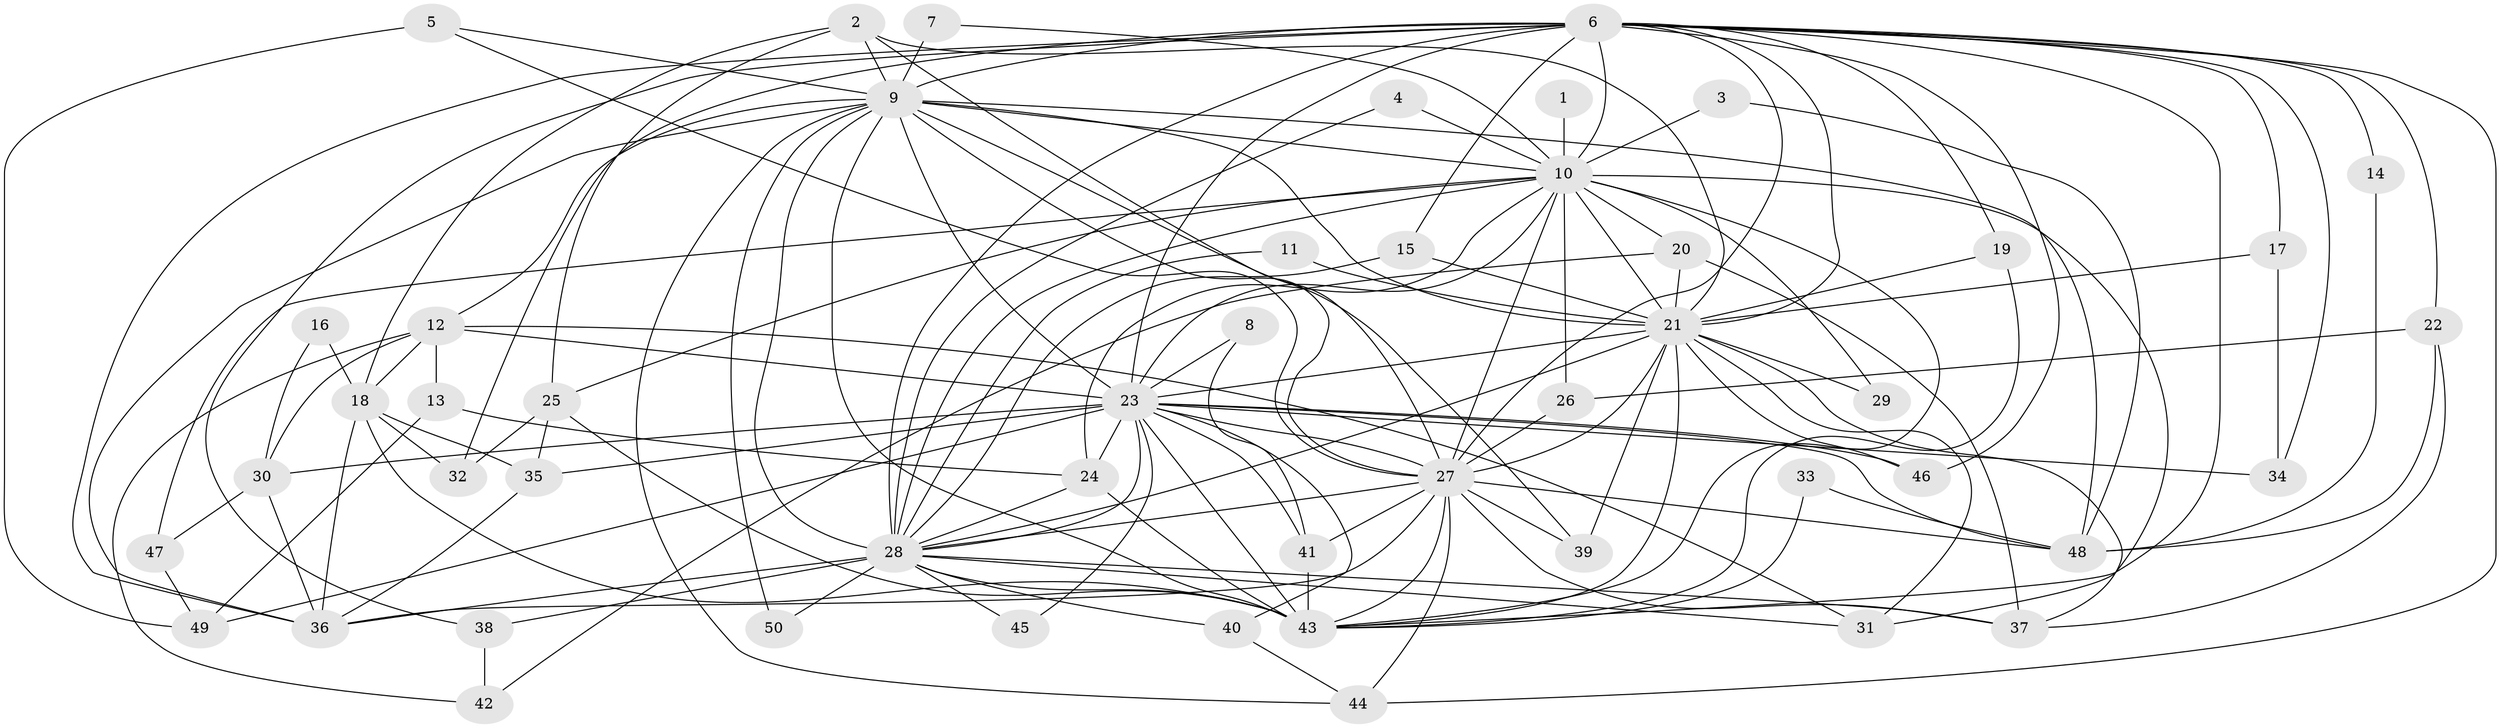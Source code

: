 // original degree distribution, {17: 0.01, 15: 0.02, 24: 0.02, 22: 0.02, 18: 0.01, 20: 0.01, 23: 0.01, 2: 0.56, 5: 0.07, 7: 0.02, 4: 0.09, 3: 0.15, 8: 0.01}
// Generated by graph-tools (version 1.1) at 2025/01/03/09/25 03:01:20]
// undirected, 50 vertices, 141 edges
graph export_dot {
graph [start="1"]
  node [color=gray90,style=filled];
  1;
  2;
  3;
  4;
  5;
  6;
  7;
  8;
  9;
  10;
  11;
  12;
  13;
  14;
  15;
  16;
  17;
  18;
  19;
  20;
  21;
  22;
  23;
  24;
  25;
  26;
  27;
  28;
  29;
  30;
  31;
  32;
  33;
  34;
  35;
  36;
  37;
  38;
  39;
  40;
  41;
  42;
  43;
  44;
  45;
  46;
  47;
  48;
  49;
  50;
  1 -- 10 [weight=1.0];
  2 -- 9 [weight=1.0];
  2 -- 18 [weight=1.0];
  2 -- 21 [weight=1.0];
  2 -- 25 [weight=1.0];
  2 -- 27 [weight=1.0];
  3 -- 10 [weight=1.0];
  3 -- 48 [weight=1.0];
  4 -- 10 [weight=1.0];
  4 -- 28 [weight=1.0];
  5 -- 9 [weight=1.0];
  5 -- 27 [weight=1.0];
  5 -- 49 [weight=1.0];
  6 -- 9 [weight=4.0];
  6 -- 10 [weight=1.0];
  6 -- 14 [weight=1.0];
  6 -- 15 [weight=1.0];
  6 -- 17 [weight=1.0];
  6 -- 19 [weight=1.0];
  6 -- 21 [weight=1.0];
  6 -- 22 [weight=1.0];
  6 -- 23 [weight=2.0];
  6 -- 27 [weight=1.0];
  6 -- 28 [weight=2.0];
  6 -- 32 [weight=1.0];
  6 -- 34 [weight=1.0];
  6 -- 36 [weight=1.0];
  6 -- 38 [weight=1.0];
  6 -- 43 [weight=2.0];
  6 -- 44 [weight=1.0];
  6 -- 46 [weight=1.0];
  7 -- 9 [weight=2.0];
  7 -- 10 [weight=1.0];
  8 -- 23 [weight=1.0];
  8 -- 41 [weight=1.0];
  9 -- 10 [weight=2.0];
  9 -- 12 [weight=1.0];
  9 -- 21 [weight=4.0];
  9 -- 23 [weight=2.0];
  9 -- 27 [weight=3.0];
  9 -- 28 [weight=3.0];
  9 -- 36 [weight=1.0];
  9 -- 39 [weight=1.0];
  9 -- 43 [weight=5.0];
  9 -- 44 [weight=1.0];
  9 -- 48 [weight=1.0];
  9 -- 50 [weight=1.0];
  10 -- 20 [weight=1.0];
  10 -- 21 [weight=1.0];
  10 -- 23 [weight=1.0];
  10 -- 24 [weight=1.0];
  10 -- 25 [weight=1.0];
  10 -- 26 [weight=1.0];
  10 -- 27 [weight=1.0];
  10 -- 28 [weight=1.0];
  10 -- 29 [weight=1.0];
  10 -- 31 [weight=1.0];
  10 -- 43 [weight=3.0];
  10 -- 47 [weight=1.0];
  11 -- 21 [weight=1.0];
  11 -- 28 [weight=1.0];
  12 -- 13 [weight=1.0];
  12 -- 18 [weight=1.0];
  12 -- 23 [weight=1.0];
  12 -- 30 [weight=1.0];
  12 -- 31 [weight=1.0];
  12 -- 42 [weight=1.0];
  13 -- 24 [weight=1.0];
  13 -- 49 [weight=1.0];
  14 -- 48 [weight=1.0];
  15 -- 21 [weight=1.0];
  15 -- 28 [weight=1.0];
  16 -- 18 [weight=1.0];
  16 -- 30 [weight=1.0];
  17 -- 21 [weight=2.0];
  17 -- 34 [weight=1.0];
  18 -- 32 [weight=1.0];
  18 -- 35 [weight=1.0];
  18 -- 36 [weight=1.0];
  18 -- 43 [weight=2.0];
  19 -- 21 [weight=1.0];
  19 -- 43 [weight=1.0];
  20 -- 21 [weight=1.0];
  20 -- 37 [weight=1.0];
  20 -- 42 [weight=1.0];
  21 -- 23 [weight=1.0];
  21 -- 27 [weight=1.0];
  21 -- 28 [weight=2.0];
  21 -- 29 [weight=1.0];
  21 -- 31 [weight=1.0];
  21 -- 37 [weight=1.0];
  21 -- 39 [weight=1.0];
  21 -- 43 [weight=2.0];
  21 -- 46 [weight=1.0];
  22 -- 26 [weight=1.0];
  22 -- 37 [weight=1.0];
  22 -- 48 [weight=1.0];
  23 -- 24 [weight=1.0];
  23 -- 27 [weight=1.0];
  23 -- 28 [weight=1.0];
  23 -- 30 [weight=1.0];
  23 -- 34 [weight=1.0];
  23 -- 35 [weight=1.0];
  23 -- 40 [weight=1.0];
  23 -- 41 [weight=1.0];
  23 -- 43 [weight=2.0];
  23 -- 45 [weight=1.0];
  23 -- 46 [weight=1.0];
  23 -- 48 [weight=1.0];
  23 -- 49 [weight=1.0];
  24 -- 28 [weight=1.0];
  24 -- 43 [weight=1.0];
  25 -- 32 [weight=1.0];
  25 -- 35 [weight=1.0];
  25 -- 43 [weight=1.0];
  26 -- 27 [weight=1.0];
  27 -- 28 [weight=1.0];
  27 -- 36 [weight=1.0];
  27 -- 37 [weight=1.0];
  27 -- 39 [weight=1.0];
  27 -- 41 [weight=1.0];
  27 -- 43 [weight=3.0];
  27 -- 44 [weight=1.0];
  27 -- 48 [weight=1.0];
  28 -- 31 [weight=1.0];
  28 -- 36 [weight=1.0];
  28 -- 37 [weight=1.0];
  28 -- 38 [weight=1.0];
  28 -- 40 [weight=1.0];
  28 -- 43 [weight=2.0];
  28 -- 45 [weight=1.0];
  28 -- 50 [weight=1.0];
  30 -- 36 [weight=1.0];
  30 -- 47 [weight=1.0];
  33 -- 43 [weight=2.0];
  33 -- 48 [weight=1.0];
  35 -- 36 [weight=1.0];
  38 -- 42 [weight=1.0];
  40 -- 44 [weight=1.0];
  41 -- 43 [weight=2.0];
  47 -- 49 [weight=1.0];
}
